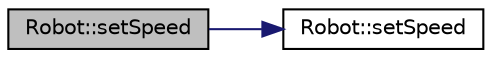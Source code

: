 digraph "Robot::setSpeed"
{
 // INTERACTIVE_SVG=YES
  edge [fontname="Helvetica",fontsize="10",labelfontname="Helvetica",labelfontsize="10"];
  node [fontname="Helvetica",fontsize="10",shape=record];
  rankdir="LR";
  Node1 [label="Robot::setSpeed",height=0.2,width=0.4,color="black", fillcolor="grey75", style="filled", fontcolor="black"];
  Node1 -> Node2 [color="midnightblue",fontsize="10",style="solid",fontname="Helvetica"];
  Node2 [label="Robot::setSpeed",height=0.2,width=0.4,color="black", fillcolor="white", style="filled",URL="$d4/d84/class_robot.html#a43558bde9dfd4080271cf2922a7796c6"];
}
